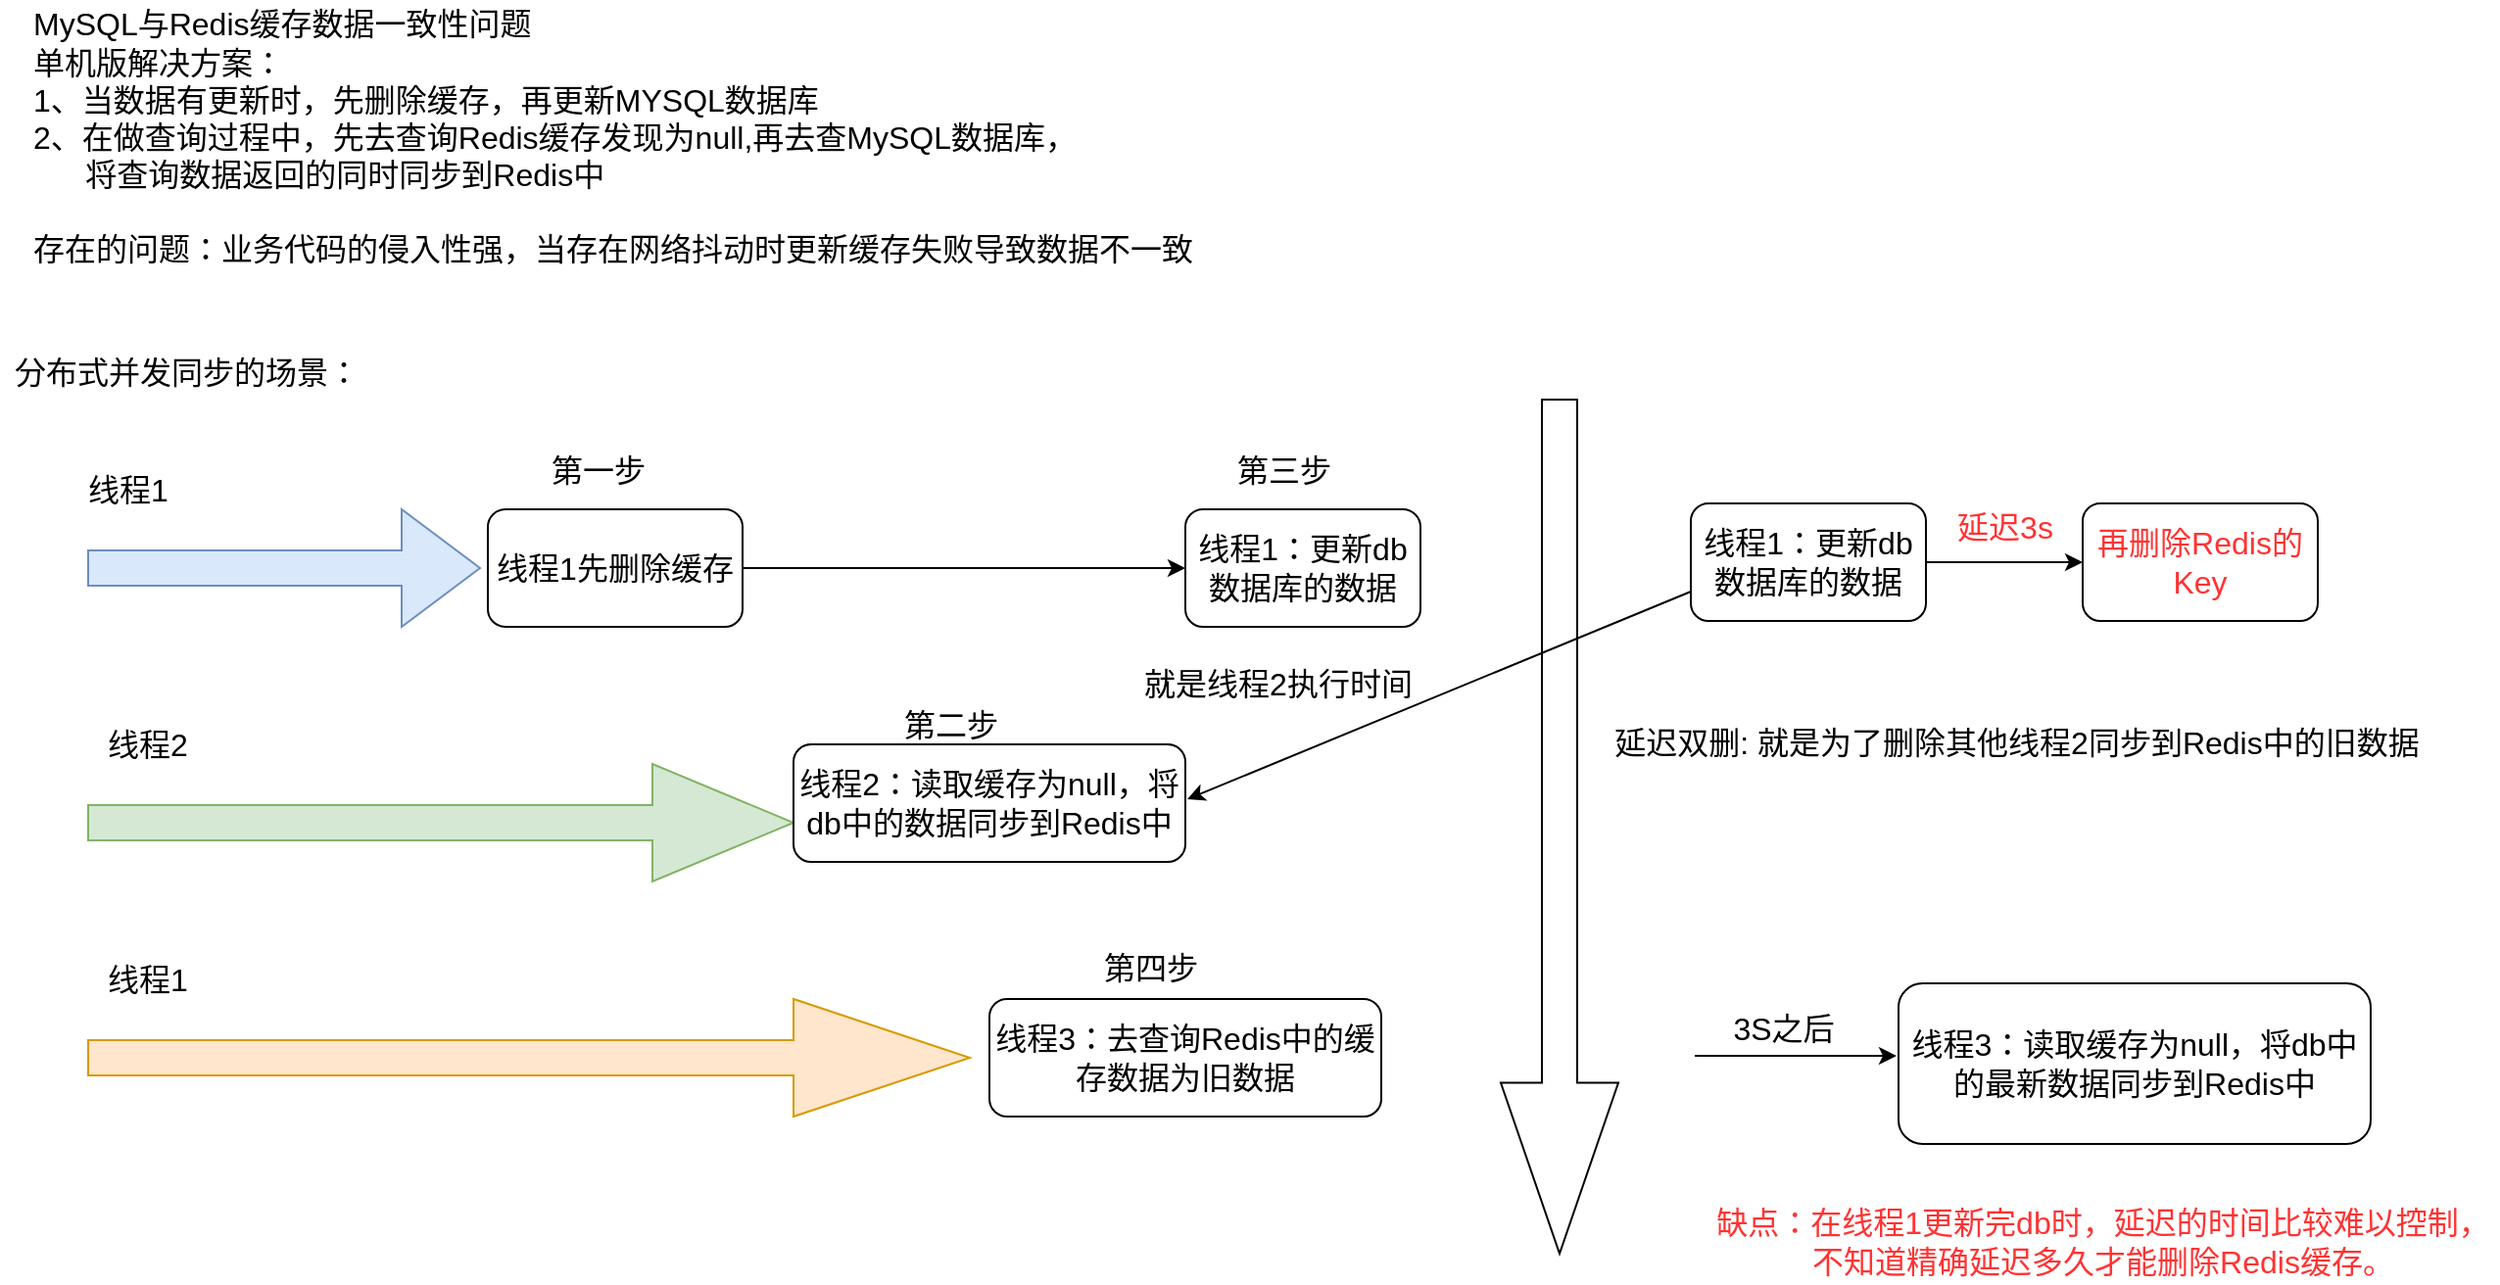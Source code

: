 <mxfile version="18.2.0" type="github">
  <diagram id="mK71lWDayPxZplL-vtfp" name="第 1 页">
    <mxGraphModel dx="1875" dy="893" grid="0" gridSize="10" guides="1" tooltips="1" connect="1" arrows="1" fold="1" page="0" pageScale="1" pageWidth="827" pageHeight="1169" math="0" shadow="0">
      <root>
        <mxCell id="0" />
        <mxCell id="1" parent="0" />
        <mxCell id="9QUyd_E1iKzosY33x_3T-3" value="MySQL与Redis缓存数据一致性问题&lt;br&gt;单机版解决方案：&lt;br&gt;1、当数据有更新时，先删除缓存，再更新MYSQL数据库&lt;br&gt;2、在做查询过程中，先去查询Redis缓存发现为null,再去查MySQL数据库，&lt;br&gt;&amp;nbsp; &amp;nbsp; &amp;nbsp; 将查询数据返回的同时同步到Redis中&lt;br&gt;&lt;br&gt;存在的问题：业务代码的侵入性强，当存在网络抖动时更新缓存失败导致数据不一致" style="text;html=1;align=left;verticalAlign=middle;resizable=0;points=[];autosize=1;strokeColor=none;fillColor=none;fontSize=16;" vertex="1" parent="1">
          <mxGeometry x="80" width="610" height="140" as="geometry" />
        </mxCell>
        <mxCell id="9QUyd_E1iKzosY33x_3T-4" value="分布式并发同步的场景：" style="text;html=1;align=center;verticalAlign=middle;resizable=0;points=[];autosize=1;strokeColor=none;fillColor=none;fontSize=16;" vertex="1" parent="1">
          <mxGeometry x="65" y="180" width="190" height="20" as="geometry" />
        </mxCell>
        <mxCell id="9QUyd_E1iKzosY33x_3T-5" value="" style="shape=singleArrow;whiteSpace=wrap;html=1;fontSize=16;fillColor=#dae8fc;strokeColor=#6c8ebf;" vertex="1" parent="1">
          <mxGeometry x="110" y="260" width="200" height="60" as="geometry" />
        </mxCell>
        <mxCell id="9QUyd_E1iKzosY33x_3T-6" value="线程1" style="text;html=1;align=center;verticalAlign=middle;resizable=0;points=[];autosize=1;strokeColor=none;fillColor=none;fontSize=16;" vertex="1" parent="1">
          <mxGeometry x="100" y="240" width="60" height="20" as="geometry" />
        </mxCell>
        <mxCell id="9QUyd_E1iKzosY33x_3T-7" value="" style="shape=singleArrow;whiteSpace=wrap;html=1;fontSize=16;fillColor=#d5e8d4;strokeColor=#82b366;" vertex="1" parent="1">
          <mxGeometry x="110" y="390" width="360" height="60" as="geometry" />
        </mxCell>
        <mxCell id="9QUyd_E1iKzosY33x_3T-8" value="线程2" style="text;html=1;align=center;verticalAlign=middle;resizable=0;points=[];autosize=1;strokeColor=none;fillColor=none;fontSize=16;" vertex="1" parent="1">
          <mxGeometry x="110" y="370" width="60" height="20" as="geometry" />
        </mxCell>
        <mxCell id="9QUyd_E1iKzosY33x_3T-12" value="" style="shape=singleArrow;whiteSpace=wrap;html=1;fontSize=16;fillColor=#ffe6cc;strokeColor=#d79b00;" vertex="1" parent="1">
          <mxGeometry x="110" y="510" width="450" height="60" as="geometry" />
        </mxCell>
        <mxCell id="9QUyd_E1iKzosY33x_3T-13" value="线程1" style="text;html=1;align=center;verticalAlign=middle;resizable=0;points=[];autosize=1;strokeColor=none;fillColor=none;fontSize=16;" vertex="1" parent="1">
          <mxGeometry x="110" y="490" width="60" height="20" as="geometry" />
        </mxCell>
        <mxCell id="9QUyd_E1iKzosY33x_3T-24" style="edgeStyle=orthogonalEdgeStyle;rounded=0;orthogonalLoop=1;jettySize=auto;html=1;fontSize=16;" edge="1" parent="1" source="9QUyd_E1iKzosY33x_3T-14">
          <mxGeometry relative="1" as="geometry">
            <mxPoint x="670" y="290" as="targetPoint" />
          </mxGeometry>
        </mxCell>
        <mxCell id="9QUyd_E1iKzosY33x_3T-14" value="线程1先删除缓存" style="rounded=1;whiteSpace=wrap;html=1;fontSize=16;" vertex="1" parent="1">
          <mxGeometry x="314" y="260" width="130" height="60" as="geometry" />
        </mxCell>
        <mxCell id="9QUyd_E1iKzosY33x_3T-19" value="线程2：读取缓存为null，将db中的数据同步到Redis中" style="rounded=1;whiteSpace=wrap;html=1;fontSize=16;" vertex="1" parent="1">
          <mxGeometry x="470" y="380" width="200" height="60" as="geometry" />
        </mxCell>
        <mxCell id="9QUyd_E1iKzosY33x_3T-25" value="线程1：更新db数据库的数据" style="rounded=1;whiteSpace=wrap;html=1;fontSize=16;" vertex="1" parent="1">
          <mxGeometry x="670" y="260" width="120" height="60" as="geometry" />
        </mxCell>
        <mxCell id="9QUyd_E1iKzosY33x_3T-26" value="第一步" style="text;html=1;align=center;verticalAlign=middle;resizable=0;points=[];autosize=1;strokeColor=none;fillColor=none;fontSize=16;" vertex="1" parent="1">
          <mxGeometry x="340" y="230" width="60" height="20" as="geometry" />
        </mxCell>
        <mxCell id="9QUyd_E1iKzosY33x_3T-27" value="第二步" style="text;html=1;align=center;verticalAlign=middle;resizable=0;points=[];autosize=1;strokeColor=none;fillColor=none;fontSize=16;" vertex="1" parent="1">
          <mxGeometry x="520" y="360" width="60" height="20" as="geometry" />
        </mxCell>
        <mxCell id="9QUyd_E1iKzosY33x_3T-28" value="第三步" style="text;html=1;align=center;verticalAlign=middle;resizable=0;points=[];autosize=1;strokeColor=none;fillColor=none;fontSize=16;" vertex="1" parent="1">
          <mxGeometry x="690" y="230" width="60" height="20" as="geometry" />
        </mxCell>
        <mxCell id="9QUyd_E1iKzosY33x_3T-29" value="线程3：去查询Redis中的缓存数据为旧数据" style="rounded=1;whiteSpace=wrap;html=1;fontSize=16;" vertex="1" parent="1">
          <mxGeometry x="570" y="510" width="200" height="60" as="geometry" />
        </mxCell>
        <mxCell id="9QUyd_E1iKzosY33x_3T-30" value="第四步" style="text;html=1;align=center;verticalAlign=middle;resizable=0;points=[];autosize=1;strokeColor=none;fillColor=none;fontSize=16;" vertex="1" parent="1">
          <mxGeometry x="623" y="482" width="58" height="23" as="geometry" />
        </mxCell>
        <mxCell id="9QUyd_E1iKzosY33x_3T-33" value="" style="shape=singleArrow;direction=south;whiteSpace=wrap;html=1;fontSize=16;" vertex="1" parent="1">
          <mxGeometry x="831" y="204" width="60" height="436" as="geometry" />
        </mxCell>
        <mxCell id="9QUyd_E1iKzosY33x_3T-34" value="延迟双删: 就是为了删除其他线程2同步到Redis中的旧数据" style="text;html=1;align=center;verticalAlign=middle;resizable=0;points=[];autosize=1;strokeColor=none;fillColor=none;fontSize=16;" vertex="1" parent="1">
          <mxGeometry x="883" y="367" width="421" height="23" as="geometry" />
        </mxCell>
        <mxCell id="9QUyd_E1iKzosY33x_3T-41" value="" style="edgeStyle=orthogonalEdgeStyle;rounded=0;orthogonalLoop=1;jettySize=auto;html=1;fontSize=16;" edge="1" parent="1" source="9QUyd_E1iKzosY33x_3T-35" target="9QUyd_E1iKzosY33x_3T-40">
          <mxGeometry relative="1" as="geometry" />
        </mxCell>
        <mxCell id="9QUyd_E1iKzosY33x_3T-35" value="线程1：更新db数据库的数据" style="rounded=1;whiteSpace=wrap;html=1;fontSize=16;" vertex="1" parent="1">
          <mxGeometry x="928" y="257" width="120" height="60" as="geometry" />
        </mxCell>
        <mxCell id="9QUyd_E1iKzosY33x_3T-36" value="&lt;font color=&quot;#ff3333&quot;&gt;延迟3s&lt;/font&gt;" style="text;html=1;align=center;verticalAlign=middle;resizable=0;points=[];autosize=1;strokeColor=none;fillColor=none;fontSize=16;" vertex="1" parent="1">
          <mxGeometry x="1058" y="257" width="59" height="23" as="geometry" />
        </mxCell>
        <mxCell id="9QUyd_E1iKzosY33x_3T-38" value="" style="endArrow=classic;html=1;rounded=0;fontSize=16;exitX=0;exitY=0.75;exitDx=0;exitDy=0;" edge="1" parent="1" source="9QUyd_E1iKzosY33x_3T-35">
          <mxGeometry width="50" height="50" relative="1" as="geometry">
            <mxPoint x="839" y="302" as="sourcePoint" />
            <mxPoint x="671" y="408" as="targetPoint" />
          </mxGeometry>
        </mxCell>
        <mxCell id="9QUyd_E1iKzosY33x_3T-39" value="就是线程2执行时间" style="text;html=1;align=center;verticalAlign=middle;resizable=0;points=[];autosize=1;strokeColor=none;fillColor=none;fontSize=16;" vertex="1" parent="1">
          <mxGeometry x="643" y="337" width="147" height="23" as="geometry" />
        </mxCell>
        <mxCell id="9QUyd_E1iKzosY33x_3T-40" value="&lt;font color=&quot;#ff3333&quot;&gt;再删除Redis的Key&lt;/font&gt;" style="whiteSpace=wrap;html=1;fontSize=16;rounded=1;" vertex="1" parent="1">
          <mxGeometry x="1128" y="257" width="120" height="60" as="geometry" />
        </mxCell>
        <mxCell id="9QUyd_E1iKzosY33x_3T-42" value="" style="endArrow=classic;html=1;rounded=0;fontSize=16;" edge="1" parent="1">
          <mxGeometry width="50" height="50" relative="1" as="geometry">
            <mxPoint x="930" y="539" as="sourcePoint" />
            <mxPoint x="1033" y="539" as="targetPoint" />
          </mxGeometry>
        </mxCell>
        <mxCell id="9QUyd_E1iKzosY33x_3T-43" value="3S之后" style="text;html=1;align=center;verticalAlign=middle;resizable=0;points=[];autosize=1;strokeColor=none;fillColor=none;fontSize=16;" vertex="1" parent="1">
          <mxGeometry x="944" y="513" width="62" height="23" as="geometry" />
        </mxCell>
        <mxCell id="9QUyd_E1iKzosY33x_3T-44" value="&lt;span style=&quot;color: rgb(0, 0, 0); font-family: Helvetica; font-size: 16px; font-style: normal; font-variant-ligatures: normal; font-variant-caps: normal; font-weight: 400; letter-spacing: normal; orphans: 2; text-align: center; text-indent: 0px; text-transform: none; widows: 2; word-spacing: 0px; -webkit-text-stroke-width: 0px; background-color: rgb(255, 255, 255); text-decoration-thickness: initial; text-decoration-style: initial; text-decoration-color: initial; float: none; display: inline !important;&quot;&gt;线程3：读取缓存为null，将db中的最新数据同步到Redis中&lt;/span&gt;" style="rounded=1;whiteSpace=wrap;html=1;fontSize=16;strokeColor=default;" vertex="1" parent="1">
          <mxGeometry x="1034" y="502" width="241" height="82" as="geometry" />
        </mxCell>
        <mxCell id="9QUyd_E1iKzosY33x_3T-45" value="缺点：在线程1更新完db时，延迟的时间比较难以控制，&lt;br&gt;不知道精确延迟多久才能删除Redis缓存。" style="text;html=1;align=center;verticalAlign=middle;resizable=0;points=[];autosize=1;strokeColor=none;fillColor=none;fontSize=16;fontColor=#FF3333;" vertex="1" parent="1">
          <mxGeometry x="935" y="613" width="405" height="42" as="geometry" />
        </mxCell>
      </root>
    </mxGraphModel>
  </diagram>
</mxfile>
